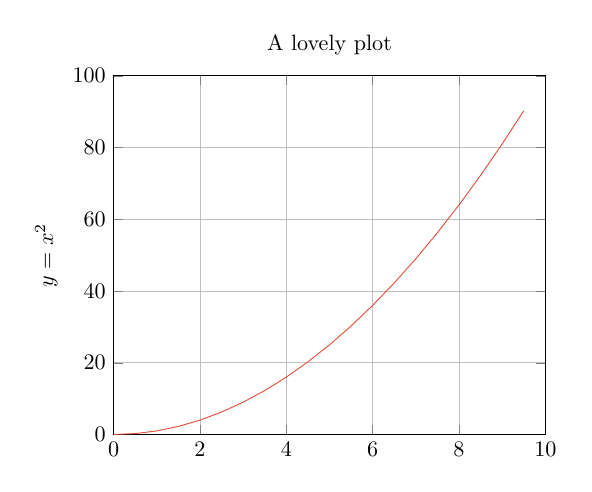 % This file was created by matplotlib v0.1.0.
% Copyright (c) 2010--2014, Nico Schlömer <nico.schloemer@gmail.com>
% All rights reserved.
% 
% The lastest updates can be retrieved from
% 
% https://github.com/nschloe/matplotlib2tikz
% 
% where you can also submit bug reports and leavecomments.
% 
\begin{tikzpicture}[scale=0.8]

\definecolor{color0}{rgb}{0.886,0.29,0.2}

\begin{axis}[
title={A lovely plot},
ylabel={$y=x^2$},
xmin=0, xmax=10,
ymin=0, ymax=100,
xmajorgrids,
ymajorgrids
]
\addplot [color0]
coordinates {
(0,0)
(0.5,0.25)
(1,1)
(1.5,2.25)
(2,4)
(2.5,6.25)
(3,9)
(3.5,12.25)
(4,16)
(4.5,20.25)
(5,25)
(5.5,30.25)
(6,36)
(6.5,42.25)
(7,49)
(7.5,56.25)
(8,64)
(8.5,72.25)
(9,81)
(9.5,90.25)

};
\path [draw=white, fill opacity=0] (axis cs:13,0)--(axis cs:13,0);

\path [draw=white, fill opacity=0] (axis cs:13,1)--(axis cs:13,1);

\path [draw=white, fill opacity=0] (axis cs:0,13)--(axis cs:0,13);

\path [draw=white, fill opacity=0] (axis cs:1,13)--(axis cs:1,13);

\end{axis}

\end{tikzpicture}
